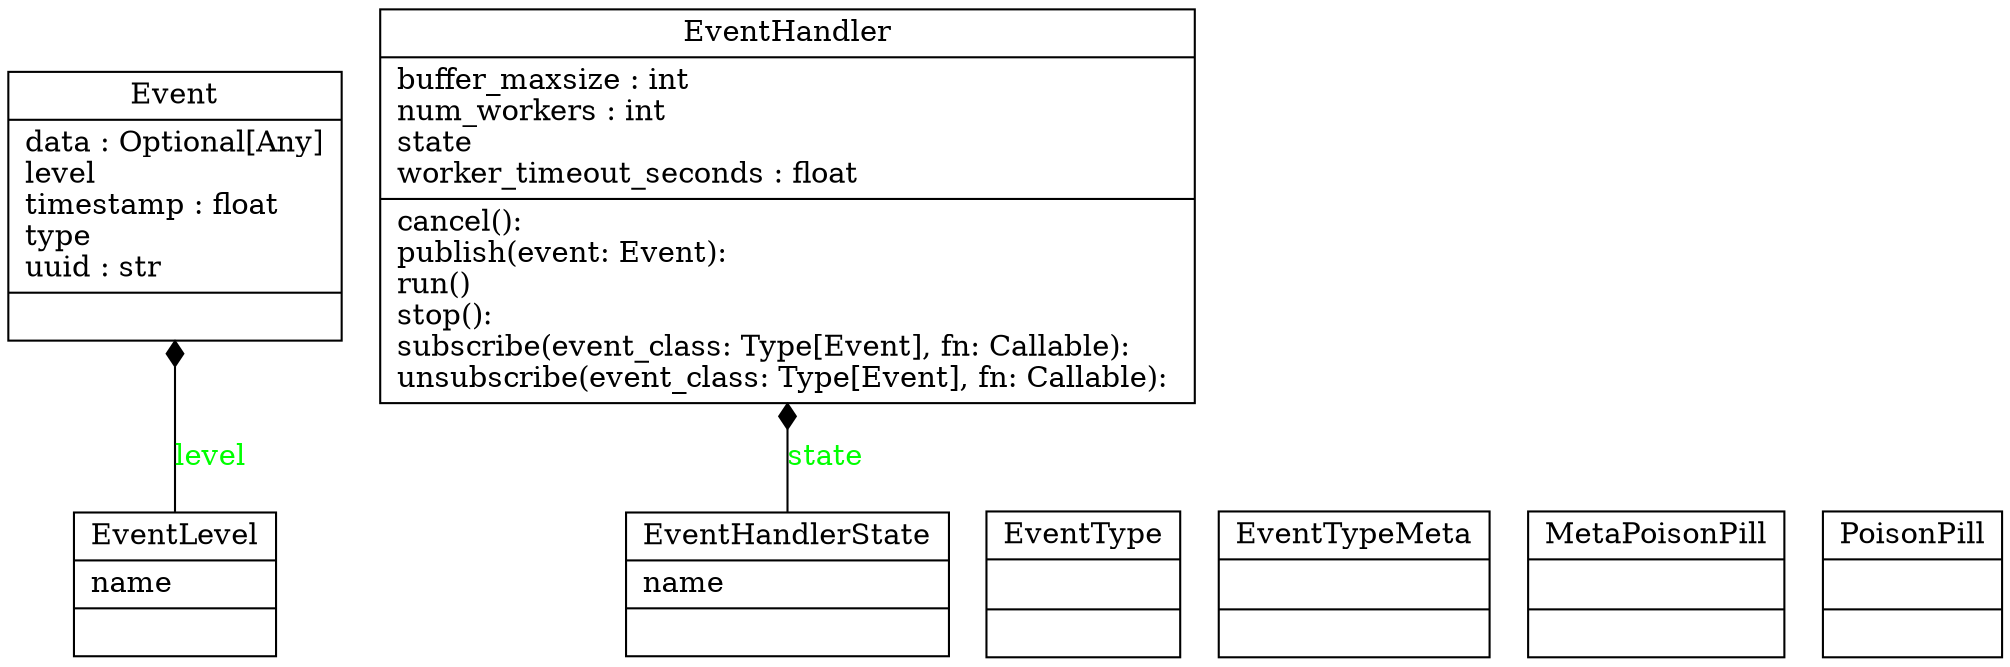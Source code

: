 digraph "classes_event" {
rankdir=BT
charset="utf-8"
"iot_firmware.event.schema.Event" [color="black", fontcolor="black", label="{Event|data : Optional[Any]\llevel\ltimestamp : float\ltype\luuid : str\l|}", shape="record", style="solid"];
"iot_firmware.event.handler.EventHandler" [color="black", fontcolor="black", label="{EventHandler|buffer_maxsize : int\lnum_workers : int\lstate\lworker_timeout_seconds : float\l|cancel(): \lpublish(event: Event): \lrun()\lstop(): \lsubscribe(event_class: Type[Event], fn: Callable): \lunsubscribe(event_class: Type[Event], fn: Callable): \l}", shape="record", style="solid"];
"iot_firmware.event.enum.EventHandlerState" [color="black", fontcolor="black", label="{EventHandlerState|name\l|}", shape="record", style="solid"];
"iot_firmware.event.enum.EventLevel" [color="black", fontcolor="black", label="{EventLevel|name\l|}", shape="record", style="solid"];
"iot_firmware.event.schema.EventType" [color="black", fontcolor="black", label="{EventType|\l|}", shape="record", style="solid"];
"iot_firmware.event.schema.EventTypeMeta" [color="black", fontcolor="black", label="{EventTypeMeta|\l|}", shape="record", style="solid"];
"iot_firmware.event.handler.MetaPoisonPill" [color="black", fontcolor="black", label="{MetaPoisonPill|\l|}", shape="record", style="solid"];
"iot_firmware.event.handler.PoisonPill" [color="black", fontcolor="black", label="{PoisonPill|\l|}", shape="record", style="solid"];
"iot_firmware.event.enum.EventHandlerState" -> "iot_firmware.event.handler.EventHandler" [arrowhead="diamond", arrowtail="none", fontcolor="green", label="state", style="solid"];
"iot_firmware.event.enum.EventLevel" -> "iot_firmware.event.schema.Event" [arrowhead="diamond", arrowtail="none", fontcolor="green", label="level", style="solid"];
}
